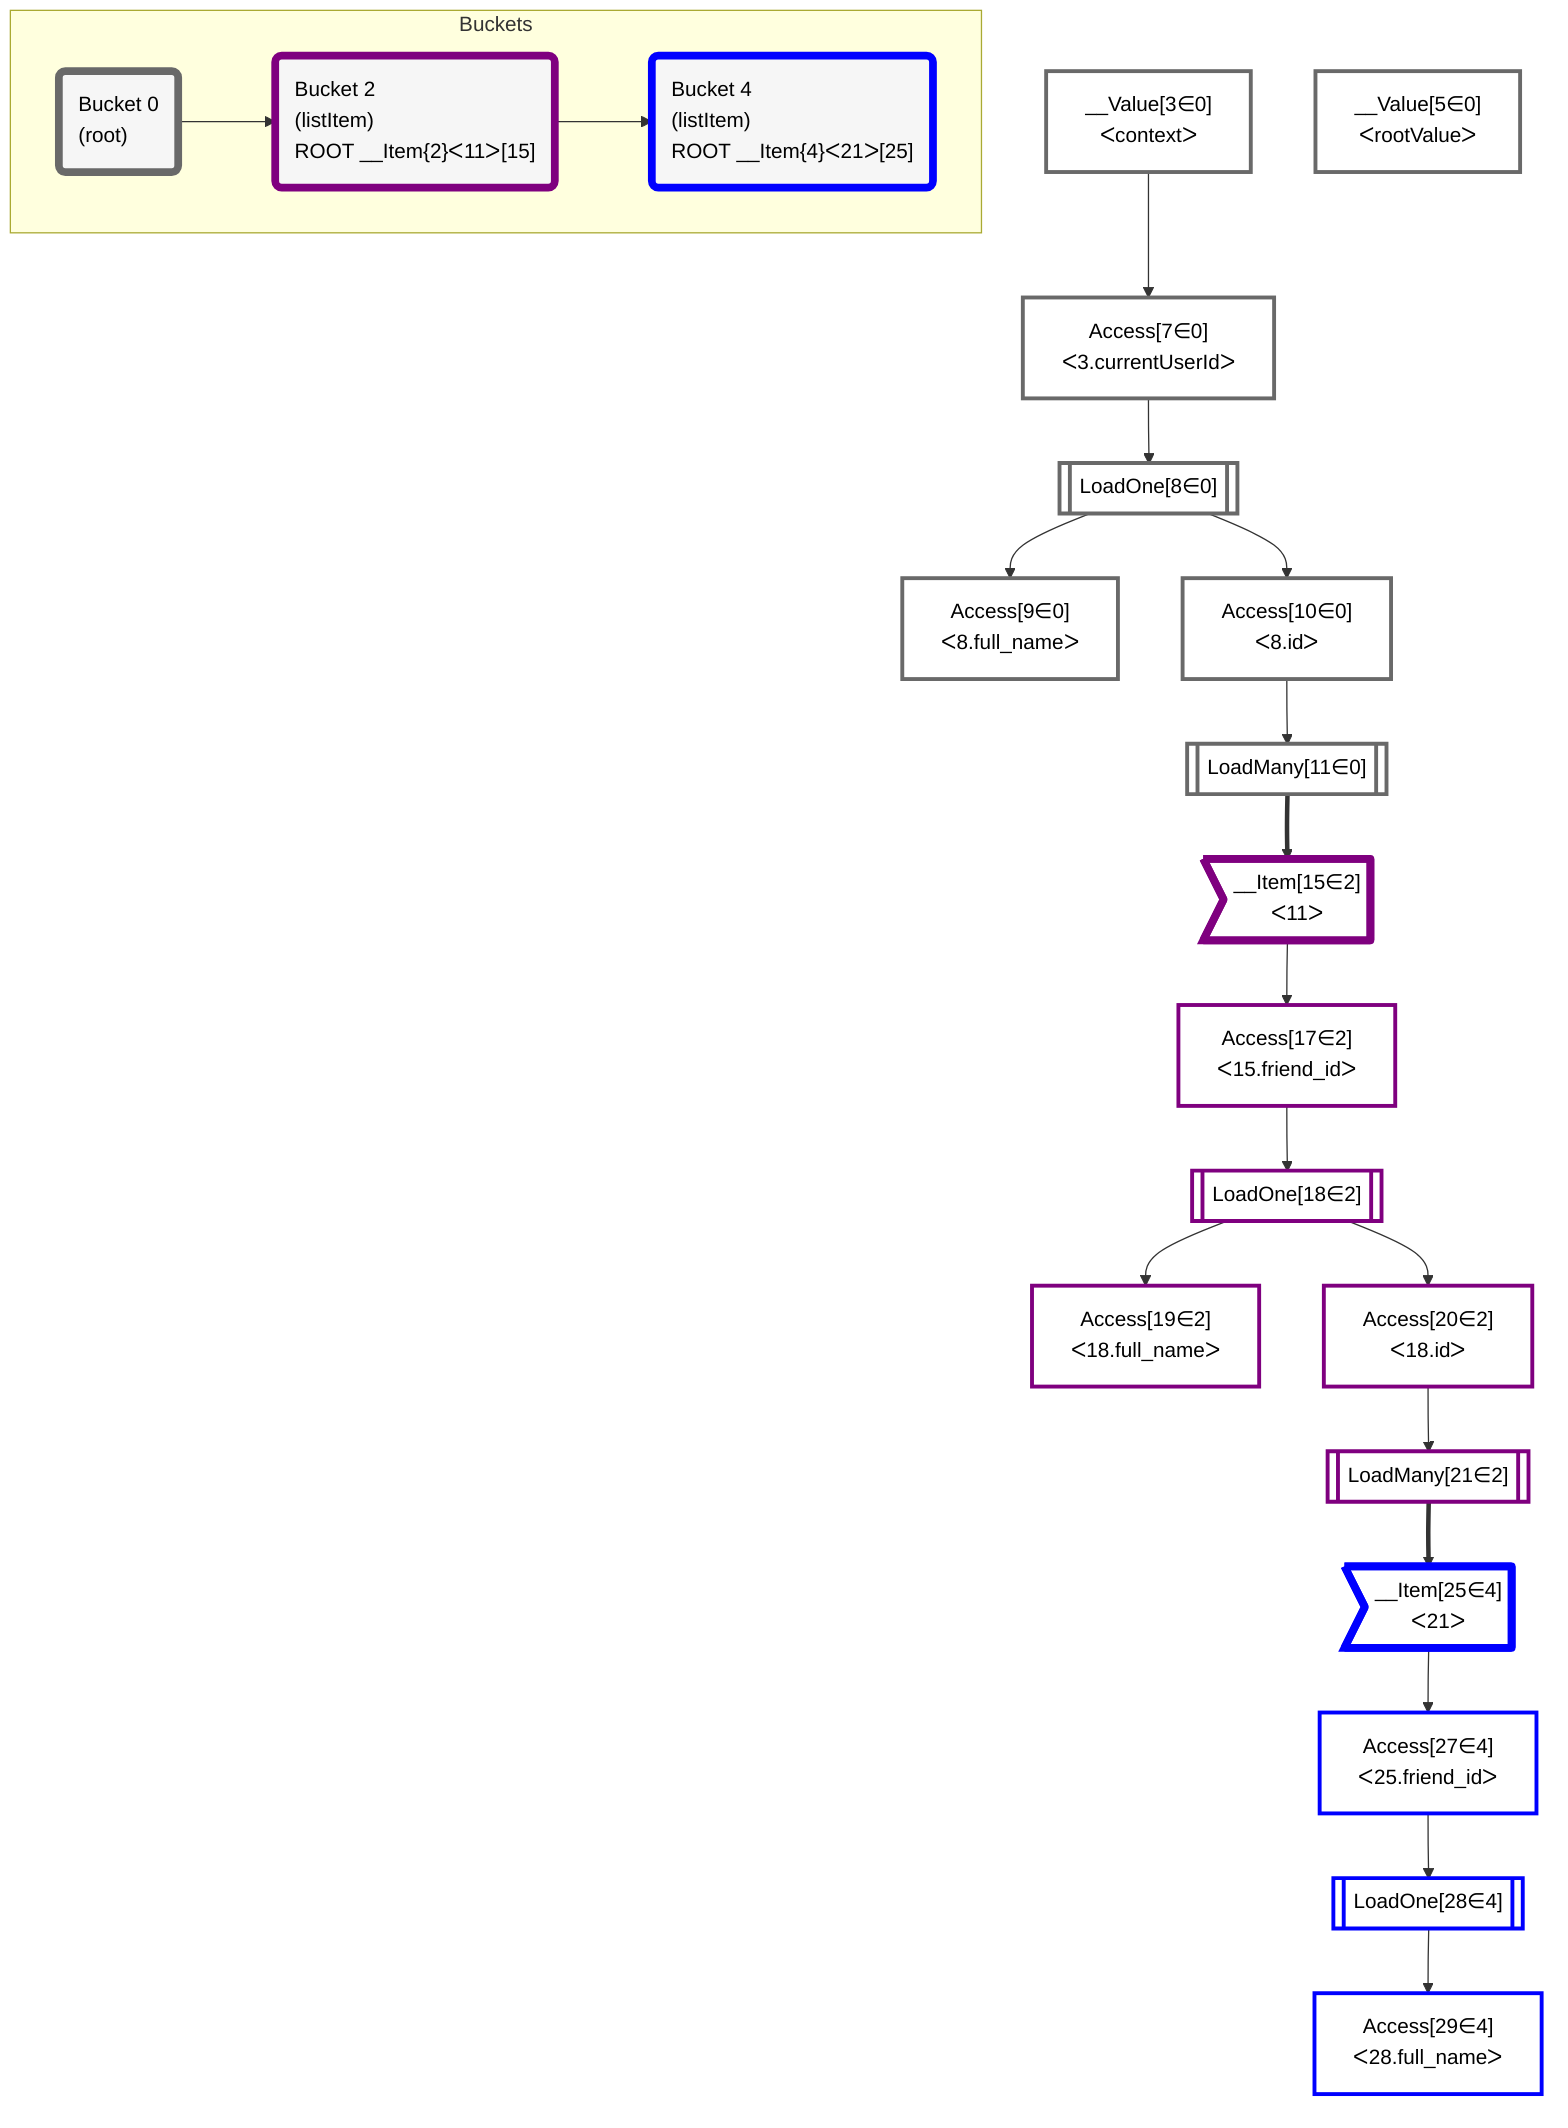 flowchart TD
    classDef path fill:#eee,stroke:#000,color:#000
    classDef plan fill:#fff,stroke-width:3px,color:#000
    classDef itemplan fill:#fff,stroke-width:6px,color:#000
    classDef sideeffectplan fill:#f00,stroke-width:6px,color:#000
    classDef bucket fill:#f6f6f6,color:#000,stroke-width:6px,text-align:left


    %% define steps
    __Value3["__Value[3∈0]<br />ᐸcontextᐳ"]:::plan
    __Value5["__Value[5∈0]<br />ᐸrootValueᐳ"]:::plan
    Access7["Access[7∈0]<br />ᐸ3.currentUserIdᐳ"]:::plan
    LoadOne8[["LoadOne[8∈0]"]]:::plan
    Access9["Access[9∈0]<br />ᐸ8.full_nameᐳ"]:::plan
    Access10["Access[10∈0]<br />ᐸ8.idᐳ"]:::plan
    LoadMany11[["LoadMany[11∈0]"]]:::plan
    __Item15>"__Item[15∈2]<br />ᐸ11ᐳ"]:::itemplan
    Access17["Access[17∈2]<br />ᐸ15.friend_idᐳ"]:::plan
    LoadOne18[["LoadOne[18∈2]"]]:::plan
    Access19["Access[19∈2]<br />ᐸ18.full_nameᐳ"]:::plan
    Access20["Access[20∈2]<br />ᐸ18.idᐳ"]:::plan
    LoadMany21[["LoadMany[21∈2]"]]:::plan
    __Item25>"__Item[25∈4]<br />ᐸ21ᐳ"]:::itemplan
    Access27["Access[27∈4]<br />ᐸ25.friend_idᐳ"]:::plan
    LoadOne28[["LoadOne[28∈4]"]]:::plan
    Access29["Access[29∈4]<br />ᐸ28.full_nameᐳ"]:::plan

    %% plan dependencies
    __Value3 --> Access7
    Access7 --> LoadOne8
    LoadOne8 --> Access9
    LoadOne8 --> Access10
    Access10 --> LoadMany11
    LoadMany11 ==> __Item15
    __Item15 --> Access17
    Access17 --> LoadOne18
    LoadOne18 --> Access19
    LoadOne18 --> Access20
    Access20 --> LoadMany21
    LoadMany21 ==> __Item25
    __Item25 --> Access27
    Access27 --> LoadOne28
    LoadOne28 --> Access29

    subgraph Buckets
    Bucket0("Bucket 0<br />(root)"):::bucket
    classDef bucket0 stroke:#696969
    class Bucket0,__Value3,__Value5,Access7,LoadOne8,Access9,Access10,LoadMany11 bucket0
    Bucket2("Bucket 2<br />(listItem)<br />ROOT __Item{2}ᐸ11ᐳ[15]"):::bucket
    classDef bucket2 stroke:#7f007f
    class Bucket2,__Item15,Access17,LoadOne18,Access19,Access20,LoadMany21 bucket2
    Bucket4("Bucket 4<br />(listItem)<br />ROOT __Item{4}ᐸ21ᐳ[25]"):::bucket
    classDef bucket4 stroke:#0000ff
    class Bucket4,__Item25,Access27,LoadOne28,Access29 bucket4
    Bucket0 --> Bucket2
    Bucket2 --> Bucket4
    end